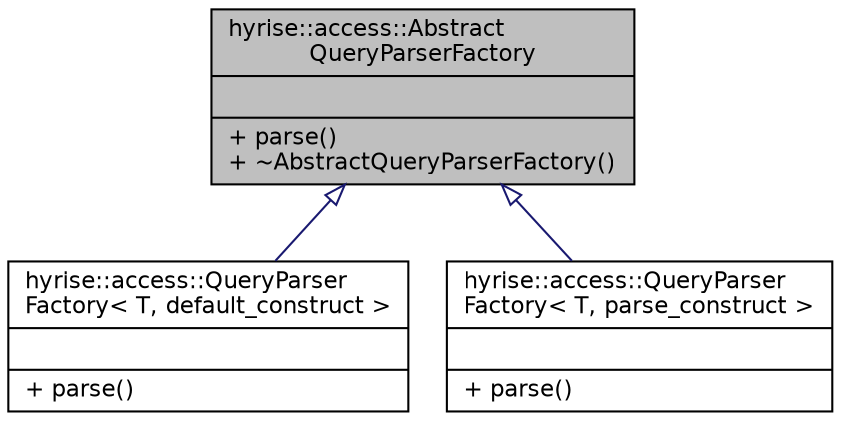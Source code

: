 digraph "hyrise::access::AbstractQueryParserFactory"
{
  edge [fontname="Helvetica",fontsize="11",labelfontname="Helvetica",labelfontsize="11"];
  node [fontname="Helvetica",fontsize="11",shape=record];
  Node1 [label="{hyrise::access::Abstract\lQueryParserFactory\n||+ parse()\l+ ~AbstractQueryParserFactory()\l}",height=0.2,width=0.4,color="black", fillcolor="grey75", style="filled" fontcolor="black"];
  Node1 -> Node2 [dir="back",color="midnightblue",fontsize="11",style="solid",arrowtail="onormal",fontname="Helvetica"];
  Node2 [label="{hyrise::access::QueryParser\lFactory\< T, default_construct \>\n||+ parse()\l}",height=0.2,width=0.4,color="black", fillcolor="white", style="filled",URL="$structhyrise_1_1access_1_1_query_parser_factory_3_01_t_00_01default__construct_01_4.html"];
  Node1 -> Node3 [dir="back",color="midnightblue",fontsize="11",style="solid",arrowtail="onormal",fontname="Helvetica"];
  Node3 [label="{hyrise::access::QueryParser\lFactory\< T, parse_construct \>\n||+ parse()\l}",height=0.2,width=0.4,color="black", fillcolor="white", style="filled",URL="$structhyrise_1_1access_1_1_query_parser_factory_3_01_t_00_01parse__construct_01_4.html"];
}
